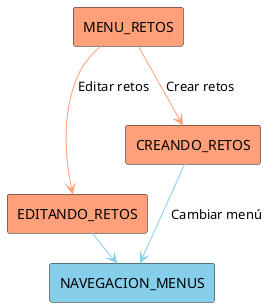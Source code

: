 @startuml DiagramaDeContextoMenuRetosProfesor
!define RECTANGLE(x, color) rectangle x #color

RECTANGLE(NAVEGACION_MENUS, SkyBlue)
RECTANGLE(MENU_RETOS, LightSalmon) 

' Submenús de "Retos"
RECTANGLE(CREANDO_RETOS, LightSalmon) 
RECTANGLE(EDITANDO_RETOS, LightSalmon) 

CREANDO_RETOS -[#SkyBlue]-> NAVEGACION_MENUS : Cambiar menú
EDITANDO_RETOS -[#SkyBlue]> NAVEGACION_MENUS : Cambiar menú

' Menú "Retos"
MENU_RETOS -[#LightSalmon]-> CREANDO_RETOS : Crear retos
MENU_RETOS -[#LightSalmon]-> EDITANDO_RETOS : Editar retos

@enduml